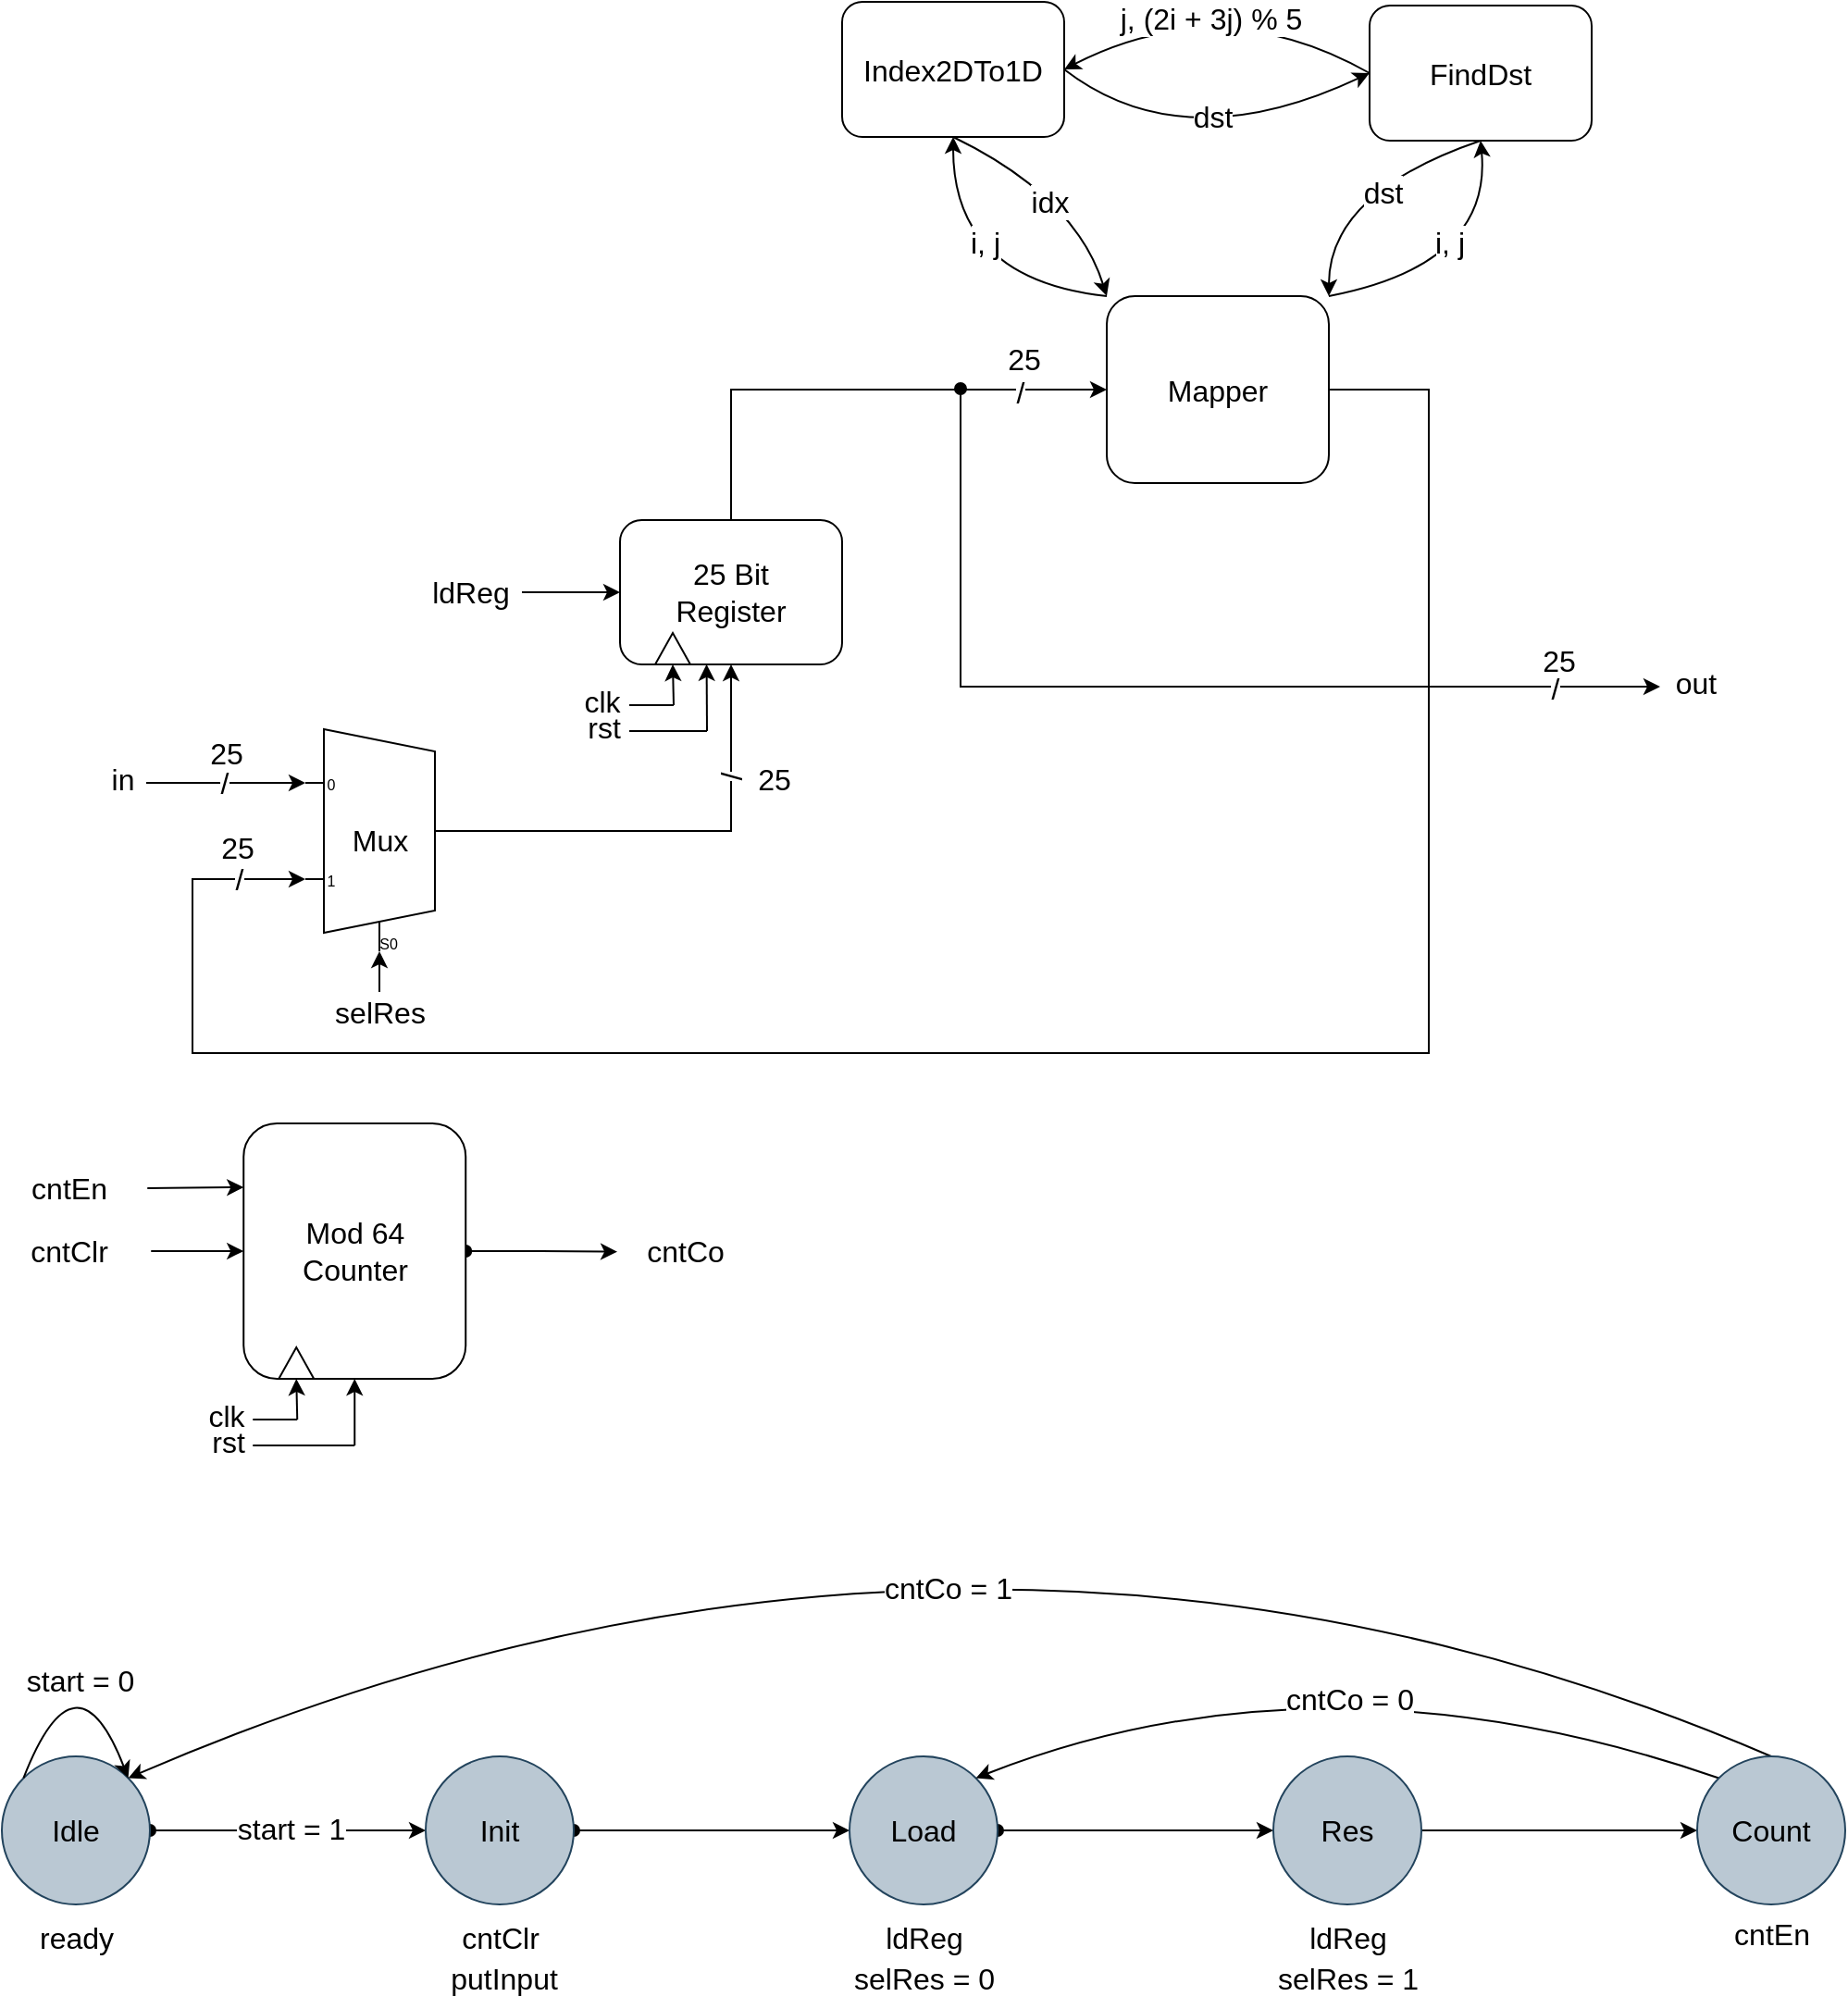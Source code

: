 <mxfile version="20.8.10" type="device"><diagram name="Page-1" id="tphvAxMxWx3iUPVhw0sr"><mxGraphModel dx="1480" dy="866" grid="0" gridSize="10" guides="1" tooltips="1" connect="1" arrows="1" fold="1" page="1" pageScale="1" pageWidth="1100" pageHeight="1700" math="1" shadow="0"><root><mxCell id="0"/><mxCell id="1" parent="0"/><mxCell id="GRR2Wr70TwKXzPDTEdlM-90" style="edgeStyle=orthogonalEdgeStyle;rounded=0;orthogonalLoop=1;jettySize=auto;html=1;exitX=1;exitY=0.5;exitDx=0;exitDy=0;entryX=0;entryY=0.5;entryDx=0;entryDy=0;fontSize=16;startArrow=oval;startFill=1;endArrow=classic;endFill=1;endSize=6;" parent="1" source="pJQEHrgMulMxvRUhCJdg-72" target="GRR2Wr70TwKXzPDTEdlM-89" edge="1"><mxGeometry relative="1" as="geometry"/></mxCell><mxCell id="GRR2Wr70TwKXzPDTEdlM-91" value="start = 1" style="edgeLabel;html=1;align=center;verticalAlign=middle;resizable=0;points=[];fontSize=16;" parent="GRR2Wr70TwKXzPDTEdlM-90" vertex="1" connectable="0"><mxGeometry x="0.181" y="-2" relative="1" as="geometry"><mxPoint x="-12" y="-3" as="offset"/></mxGeometry></mxCell><mxCell id="pJQEHrgMulMxvRUhCJdg-72" value="Idle" style="ellipse;whiteSpace=wrap;html=1;aspect=fixed;fontSize=16;fillColor=#bac8d3;strokeColor=#23445d;" parent="1" vertex="1"><mxGeometry x="72" y="976" width="80" height="80" as="geometry"/></mxCell><mxCell id="GRR2Wr70TwKXzPDTEdlM-34" style="edgeStyle=orthogonalEdgeStyle;rounded=0;orthogonalLoop=1;jettySize=auto;html=1;exitX=1;exitY=0.5;exitDx=0;exitDy=-5;exitPerimeter=0;entryX=0.5;entryY=1;entryDx=0;entryDy=0;fontSize=16;endArrow=classic;endFill=1;endSize=6;" parent="1" source="GRR2Wr70TwKXzPDTEdlM-14" target="GRR2Wr70TwKXzPDTEdlM-21" edge="1"><mxGeometry relative="1" as="geometry"/></mxCell><mxCell id="GRR2Wr70TwKXzPDTEdlM-35" value="/" style="edgeLabel;html=1;align=center;verticalAlign=middle;resizable=0;points=[];fontSize=16;rotation=90;" parent="GRR2Wr70TwKXzPDTEdlM-34" vertex="1" connectable="0"><mxGeometry x="0.506" y="-1" relative="1" as="geometry"><mxPoint as="offset"/></mxGeometry></mxCell><mxCell id="GRR2Wr70TwKXzPDTEdlM-14" value="Mux" style="shadow=0;dashed=0;align=center;html=1;strokeWidth=1;shape=mxgraph.electrical.abstract.mux2;labelBackgroundColor=default;fontSize=16;" parent="1" vertex="1"><mxGeometry x="236" y="421" width="80" height="120" as="geometry"/></mxCell><mxCell id="GRR2Wr70TwKXzPDTEdlM-15" value="" style="endArrow=classic;html=1;rounded=0;fontSize=16;endSize=6;entryX=0.375;entryY=1;entryDx=10;entryDy=0;entryPerimeter=0;" parent="1" target="GRR2Wr70TwKXzPDTEdlM-14" edge="1"><mxGeometry width="50" height="50" relative="1" as="geometry"><mxPoint x="276" y="563" as="sourcePoint"/><mxPoint x="470" y="540" as="targetPoint"/></mxGeometry></mxCell><mxCell id="GRR2Wr70TwKXzPDTEdlM-16" value="selRes" style="text;html=1;align=center;verticalAlign=middle;resizable=0;points=[];autosize=1;strokeColor=none;fillColor=none;fontSize=16;" parent="1" vertex="1"><mxGeometry x="242.5" y="558" width="67" height="31" as="geometry"/></mxCell><mxCell id="GRR2Wr70TwKXzPDTEdlM-17" value="" style="endArrow=classic;html=1;rounded=0;fontSize=16;endSize=6;entryX=0;entryY=0.217;entryDx=0;entryDy=3;entryPerimeter=0;" parent="1" target="GRR2Wr70TwKXzPDTEdlM-14" edge="1"><mxGeometry width="50" height="50" relative="1" as="geometry"><mxPoint x="150" y="450" as="sourcePoint"/><mxPoint x="261" y="438" as="targetPoint"/></mxGeometry></mxCell><mxCell id="GRR2Wr70TwKXzPDTEdlM-18" value="/" style="edgeLabel;html=1;align=center;verticalAlign=middle;resizable=0;points=[];fontSize=16;" parent="GRR2Wr70TwKXzPDTEdlM-17" vertex="1" connectable="0"><mxGeometry x="0.205" y="-2" relative="1" as="geometry"><mxPoint x="-10" y="-2" as="offset"/></mxGeometry></mxCell><mxCell id="GRR2Wr70TwKXzPDTEdlM-19" value="25" style="text;html=1;align=center;verticalAlign=middle;resizable=0;points=[];autosize=1;strokeColor=none;fillColor=none;fontSize=16;" parent="1" vertex="1"><mxGeometry x="175" y="418" width="36" height="31" as="geometry"/></mxCell><mxCell id="GRR2Wr70TwKXzPDTEdlM-20" value="in" style="text;html=1;align=center;verticalAlign=middle;resizable=0;points=[];autosize=1;strokeColor=none;fillColor=none;fontSize=16;" parent="1" vertex="1"><mxGeometry x="122" y="432" width="30" height="31" as="geometry"/></mxCell><mxCell id="GRR2Wr70TwKXzPDTEdlM-41" style="edgeStyle=orthogonalEdgeStyle;rounded=0;orthogonalLoop=1;jettySize=auto;html=1;exitX=0.5;exitY=0;exitDx=0;exitDy=0;entryX=0;entryY=0.5;entryDx=0;entryDy=0;fontSize=16;endArrow=classic;endFill=1;endSize=6;" parent="1" source="GRR2Wr70TwKXzPDTEdlM-21" target="GRR2Wr70TwKXzPDTEdlM-39" edge="1"><mxGeometry relative="1" as="geometry"/></mxCell><mxCell id="GRR2Wr70TwKXzPDTEdlM-42" value="/" style="edgeLabel;html=1;align=center;verticalAlign=middle;resizable=0;points=[];fontSize=16;" parent="GRR2Wr70TwKXzPDTEdlM-41" vertex="1" connectable="0"><mxGeometry x="0.651" y="-1" relative="1" as="geometry"><mxPoint as="offset"/></mxGeometry></mxCell><mxCell id="GRR2Wr70TwKXzPDTEdlM-21" value="&lt;font style=&quot;font-size: 16px;&quot;&gt;25 Bit&lt;br&gt;Register&lt;br&gt;&lt;/font&gt;" style="rounded=1;whiteSpace=wrap;html=1;" parent="1" vertex="1"><mxGeometry x="406" y="308" width="120" height="78" as="geometry"/></mxCell><mxCell id="GRR2Wr70TwKXzPDTEdlM-22" value="" style="triangle;whiteSpace=wrap;html=1;fontSize=16;rotation=-90;" parent="1" vertex="1"><mxGeometry x="426" y="368" width="17" height="19" as="geometry"/></mxCell><mxCell id="GRR2Wr70TwKXzPDTEdlM-23" value="" style="endArrow=classic;html=1;rounded=0;fontSize=16;entryX=0;entryY=0.5;entryDx=0;entryDy=0;" parent="1" target="GRR2Wr70TwKXzPDTEdlM-22" edge="1"><mxGeometry width="50" height="50" relative="1" as="geometry"><mxPoint x="435.0" y="408" as="sourcePoint"/><mxPoint x="664" y="437" as="targetPoint"/></mxGeometry></mxCell><mxCell id="GRR2Wr70TwKXzPDTEdlM-24" value="" style="endArrow=none;html=1;rounded=0;fontSize=16;" parent="1" edge="1"><mxGeometry width="50" height="50" relative="1" as="geometry"><mxPoint x="411" y="408" as="sourcePoint"/><mxPoint x="435.0" y="408" as="targetPoint"/></mxGeometry></mxCell><mxCell id="GRR2Wr70TwKXzPDTEdlM-25" value="" style="endArrow=classic;html=1;rounded=0;fontSize=16;entryX=0.39;entryY=0.999;entryDx=0;entryDy=0;entryPerimeter=0;" parent="1" target="GRR2Wr70TwKXzPDTEdlM-21" edge="1"><mxGeometry width="50" height="50" relative="1" as="geometry"><mxPoint x="453" y="422" as="sourcePoint"/><mxPoint x="459" y="409" as="targetPoint"/></mxGeometry></mxCell><mxCell id="GRR2Wr70TwKXzPDTEdlM-26" value="" style="endArrow=none;html=1;rounded=0;fontSize=16;" parent="1" edge="1"><mxGeometry width="50" height="50" relative="1" as="geometry"><mxPoint x="411" y="422" as="sourcePoint"/><mxPoint x="453" y="422" as="targetPoint"/></mxGeometry></mxCell><mxCell id="GRR2Wr70TwKXzPDTEdlM-27" value="clk" style="text;html=1;align=center;verticalAlign=middle;resizable=0;points=[];autosize=1;strokeColor=none;fillColor=none;fontSize=16;" parent="1" vertex="1"><mxGeometry x="377" y="390" width="38" height="31" as="geometry"/></mxCell><mxCell id="GRR2Wr70TwKXzPDTEdlM-28" value="rst" style="text;html=1;align=center;verticalAlign=middle;resizable=0;points=[];autosize=1;strokeColor=none;fillColor=none;fontSize=16;" parent="1" vertex="1"><mxGeometry x="379" y="404" width="36" height="31" as="geometry"/></mxCell><mxCell id="GRR2Wr70TwKXzPDTEdlM-36" value="25" style="text;html=1;align=center;verticalAlign=middle;resizable=0;points=[];autosize=1;strokeColor=none;fillColor=none;fontSize=16;" parent="1" vertex="1"><mxGeometry x="471" y="432" width="36" height="31" as="geometry"/></mxCell><mxCell id="GRR2Wr70TwKXzPDTEdlM-37" value="" style="endArrow=classic;html=1;rounded=0;fontSize=16;endSize=6;entryX=0;entryY=0.5;entryDx=0;entryDy=0;" parent="1" target="GRR2Wr70TwKXzPDTEdlM-21" edge="1"><mxGeometry width="50" height="50" relative="1" as="geometry"><mxPoint x="353" y="347" as="sourcePoint"/><mxPoint x="647" y="359" as="targetPoint"/></mxGeometry></mxCell><mxCell id="GRR2Wr70TwKXzPDTEdlM-38" value="ldReg" style="text;html=1;align=center;verticalAlign=middle;resizable=0;points=[];autosize=1;strokeColor=none;fillColor=none;fontSize=16;" parent="1" vertex="1"><mxGeometry x="295" y="331.5" width="60" height="31" as="geometry"/></mxCell><mxCell id="GRR2Wr70TwKXzPDTEdlM-59" style="edgeStyle=orthogonalEdgeStyle;rounded=0;orthogonalLoop=1;jettySize=auto;html=1;exitX=1;exitY=0.5;exitDx=0;exitDy=0;entryX=0;entryY=0.65;entryDx=0;entryDy=3;entryPerimeter=0;fontSize=16;endArrow=classic;endFill=1;endSize=6;" parent="1" source="GRR2Wr70TwKXzPDTEdlM-39" target="GRR2Wr70TwKXzPDTEdlM-14" edge="1"><mxGeometry relative="1" as="geometry"><Array as="points"><mxPoint x="843" y="237"/><mxPoint x="843" y="596"/><mxPoint x="175" y="596"/><mxPoint x="175" y="502"/></Array></mxGeometry></mxCell><mxCell id="GRR2Wr70TwKXzPDTEdlM-60" value="/" style="edgeLabel;html=1;align=center;verticalAlign=middle;resizable=0;points=[];fontSize=16;" parent="GRR2Wr70TwKXzPDTEdlM-59" vertex="1" connectable="0"><mxGeometry x="0.931" relative="1" as="geometry"><mxPoint x="6" as="offset"/></mxGeometry></mxCell><mxCell id="GRR2Wr70TwKXzPDTEdlM-39" value="&lt;font style=&quot;font-size: 16px;&quot;&gt;Mapper&lt;br&gt;&lt;/font&gt;" style="rounded=1;whiteSpace=wrap;html=1;" parent="1" vertex="1"><mxGeometry x="669" y="187" width="120" height="101" as="geometry"/></mxCell><mxCell id="GRR2Wr70TwKXzPDTEdlM-43" value="25" style="text;html=1;align=center;verticalAlign=middle;resizable=0;points=[];autosize=1;strokeColor=none;fillColor=none;fontSize=16;" parent="1" vertex="1"><mxGeometry x="606" y="205" width="36" height="31" as="geometry"/></mxCell><mxCell id="GRR2Wr70TwKXzPDTEdlM-44" value="&lt;font style=&quot;font-size: 16px;&quot;&gt;Index2DTo1D&lt;br&gt;&lt;/font&gt;" style="rounded=1;whiteSpace=wrap;html=1;" parent="1" vertex="1"><mxGeometry x="526" y="28" width="120" height="73" as="geometry"/></mxCell><mxCell id="GRR2Wr70TwKXzPDTEdlM-45" value="&lt;font style=&quot;font-size: 16px;&quot;&gt;FindDst&lt;br&gt;&lt;/font&gt;" style="rounded=1;whiteSpace=wrap;html=1;" parent="1" vertex="1"><mxGeometry x="811" y="30" width="120" height="73" as="geometry"/></mxCell><mxCell id="GRR2Wr70TwKXzPDTEdlM-46" value="" style="curved=1;endArrow=classic;html=1;rounded=0;fontSize=16;endSize=6;exitX=1;exitY=0.5;exitDx=0;exitDy=0;entryX=0;entryY=0.5;entryDx=0;entryDy=0;" parent="1" source="GRR2Wr70TwKXzPDTEdlM-44" target="GRR2Wr70TwKXzPDTEdlM-45" edge="1"><mxGeometry width="50" height="50" relative="1" as="geometry"><mxPoint x="597" y="219" as="sourcePoint"/><mxPoint x="647" y="169" as="targetPoint"/><Array as="points"><mxPoint x="710" y="114"/></Array></mxGeometry></mxCell><mxCell id="GRR2Wr70TwKXzPDTEdlM-47" value="dst" style="edgeLabel;html=1;align=center;verticalAlign=middle;resizable=0;points=[];fontSize=16;" parent="GRR2Wr70TwKXzPDTEdlM-46" vertex="1" connectable="0"><mxGeometry x="0.085" y="14" relative="1" as="geometry"><mxPoint y="-2" as="offset"/></mxGeometry></mxCell><mxCell id="GRR2Wr70TwKXzPDTEdlM-48" value="" style="curved=1;endArrow=classic;html=1;rounded=0;fontSize=16;endSize=6;exitX=0;exitY=0.5;exitDx=0;exitDy=0;entryX=1;entryY=0.5;entryDx=0;entryDy=0;" parent="1" source="GRR2Wr70TwKXzPDTEdlM-45" target="GRR2Wr70TwKXzPDTEdlM-44" edge="1"><mxGeometry width="50" height="50" relative="1" as="geometry"><mxPoint x="597" y="219" as="sourcePoint"/><mxPoint x="647" y="169" as="targetPoint"/><Array as="points"><mxPoint x="731" y="21"/></Array></mxGeometry></mxCell><mxCell id="GRR2Wr70TwKXzPDTEdlM-50" value="j, (2i + 3j) % 5" style="edgeLabel;html=1;align=center;verticalAlign=middle;resizable=0;points=[];fontSize=16;" parent="GRR2Wr70TwKXzPDTEdlM-48" vertex="1" connectable="0"><mxGeometry x="-0.122" y="18" relative="1" as="geometry"><mxPoint x="-6" y="-5" as="offset"/></mxGeometry></mxCell><mxCell id="GRR2Wr70TwKXzPDTEdlM-51" value="" style="curved=1;endArrow=classic;html=1;rounded=0;fontSize=16;endSize=6;entryX=0.5;entryY=1;entryDx=0;entryDy=0;exitX=0;exitY=0;exitDx=0;exitDy=0;" parent="1" source="GRR2Wr70TwKXzPDTEdlM-39" target="GRR2Wr70TwKXzPDTEdlM-44" edge="1"><mxGeometry width="50" height="50" relative="1" as="geometry"><mxPoint x="597" y="219" as="sourcePoint"/><mxPoint x="647" y="169" as="targetPoint"/><Array as="points"><mxPoint x="586" y="178"/></Array></mxGeometry></mxCell><mxCell id="GRR2Wr70TwKXzPDTEdlM-52" value="i, j" style="edgeLabel;html=1;align=center;verticalAlign=middle;resizable=0;points=[];fontSize=16;" parent="GRR2Wr70TwKXzPDTEdlM-51" vertex="1" connectable="0"><mxGeometry x="0.277" y="-15" relative="1" as="geometry"><mxPoint x="2" y="-1" as="offset"/></mxGeometry></mxCell><mxCell id="GRR2Wr70TwKXzPDTEdlM-53" value="" style="curved=1;endArrow=classic;html=1;rounded=0;fontSize=16;endSize=6;exitX=1;exitY=0;exitDx=0;exitDy=0;entryX=0.5;entryY=1;entryDx=0;entryDy=0;" parent="1" source="GRR2Wr70TwKXzPDTEdlM-39" target="GRR2Wr70TwKXzPDTEdlM-45" edge="1"><mxGeometry width="50" height="50" relative="1" as="geometry"><mxPoint x="597" y="219" as="sourcePoint"/><mxPoint x="647" y="169" as="targetPoint"/><Array as="points"><mxPoint x="877" y="170"/></Array></mxGeometry></mxCell><mxCell id="GRR2Wr70TwKXzPDTEdlM-54" value="i, j" style="edgeLabel;html=1;align=center;verticalAlign=middle;resizable=0;points=[];fontSize=16;" parent="GRR2Wr70TwKXzPDTEdlM-53" vertex="1" connectable="0"><mxGeometry x="0.328" y="16" relative="1" as="geometry"><mxPoint x="-6" y="1" as="offset"/></mxGeometry></mxCell><mxCell id="GRR2Wr70TwKXzPDTEdlM-55" value="" style="curved=1;endArrow=classic;html=1;rounded=0;fontSize=16;endSize=6;exitX=0.5;exitY=1;exitDx=0;exitDy=0;entryX=0;entryY=0;entryDx=0;entryDy=0;" parent="1" source="GRR2Wr70TwKXzPDTEdlM-44" target="GRR2Wr70TwKXzPDTEdlM-39" edge="1"><mxGeometry width="50" height="50" relative="1" as="geometry"><mxPoint x="597" y="219" as="sourcePoint"/><mxPoint x="647" y="169" as="targetPoint"/><Array as="points"><mxPoint x="652" y="133"/></Array></mxGeometry></mxCell><mxCell id="GRR2Wr70TwKXzPDTEdlM-56" value="idx" style="edgeLabel;html=1;align=center;verticalAlign=middle;resizable=0;points=[];fontSize=16;" parent="GRR2Wr70TwKXzPDTEdlM-55" vertex="1" connectable="0"><mxGeometry x="-0.043" y="-6" relative="1" as="geometry"><mxPoint x="-1" y="2" as="offset"/></mxGeometry></mxCell><mxCell id="GRR2Wr70TwKXzPDTEdlM-57" value="" style="curved=1;endArrow=classic;html=1;rounded=0;fontSize=16;endSize=6;exitX=0.5;exitY=1;exitDx=0;exitDy=0;entryX=1;entryY=0;entryDx=0;entryDy=0;" parent="1" source="GRR2Wr70TwKXzPDTEdlM-45" target="GRR2Wr70TwKXzPDTEdlM-39" edge="1"><mxGeometry width="50" height="50" relative="1" as="geometry"><mxPoint x="597" y="219" as="sourcePoint"/><mxPoint x="647" y="169" as="targetPoint"/><Array as="points"><mxPoint x="789" y="131"/></Array></mxGeometry></mxCell><mxCell id="GRR2Wr70TwKXzPDTEdlM-58" value="dst" style="edgeLabel;html=1;align=center;verticalAlign=middle;resizable=0;points=[];fontSize=16;" parent="GRR2Wr70TwKXzPDTEdlM-57" vertex="1" connectable="0"><mxGeometry x="-0.146" y="8" relative="1" as="geometry"><mxPoint x="2" as="offset"/></mxGeometry></mxCell><mxCell id="GRR2Wr70TwKXzPDTEdlM-61" value="25" style="text;html=1;align=center;verticalAlign=middle;resizable=0;points=[];autosize=1;strokeColor=none;fillColor=none;fontSize=16;" parent="1" vertex="1"><mxGeometry x="181" y="469" width="36" height="31" as="geometry"/></mxCell><mxCell id="GRR2Wr70TwKXzPDTEdlM-62" value="" style="endArrow=classic;html=1;rounded=0;fontSize=16;endSize=6;startArrow=oval;startFill=1;edgeStyle=orthogonalEdgeStyle;" parent="1" edge="1"><mxGeometry width="50" height="50" relative="1" as="geometry"><mxPoint x="590" y="237" as="sourcePoint"/><mxPoint x="968" y="398" as="targetPoint"/><Array as="points"><mxPoint x="590" y="341"/><mxPoint x="590" y="341"/></Array></mxGeometry></mxCell><mxCell id="GRR2Wr70TwKXzPDTEdlM-63" value="/" style="edgeLabel;html=1;align=center;verticalAlign=middle;resizable=0;points=[];fontSize=16;" parent="GRR2Wr70TwKXzPDTEdlM-62" vertex="1" connectable="0"><mxGeometry x="0.792" y="-1" relative="1" as="geometry"><mxPoint x="-1" as="offset"/></mxGeometry></mxCell><mxCell id="GRR2Wr70TwKXzPDTEdlM-64" value="25" style="text;html=1;align=center;verticalAlign=middle;resizable=0;points=[];autosize=1;strokeColor=none;fillColor=none;fontSize=16;" parent="1" vertex="1"><mxGeometry x="895" y="368" width="36" height="31" as="geometry"/></mxCell><mxCell id="GRR2Wr70TwKXzPDTEdlM-65" value="out" style="text;html=1;align=center;verticalAlign=middle;resizable=0;points=[];autosize=1;strokeColor=none;fillColor=none;fontSize=16;" parent="1" vertex="1"><mxGeometry x="967" y="380" width="40" height="31" as="geometry"/></mxCell><mxCell id="GRR2Wr70TwKXzPDTEdlM-80" style="edgeStyle=orthogonalEdgeStyle;rounded=0;orthogonalLoop=1;jettySize=auto;html=1;exitX=1;exitY=0.5;exitDx=0;exitDy=0;fontSize=16;startArrow=oval;startFill=1;endArrow=classic;endFill=1;endSize=6;" parent="1" source="GRR2Wr70TwKXzPDTEdlM-68" edge="1"><mxGeometry relative="1" as="geometry"><mxPoint x="404.529" y="703.353" as="targetPoint"/></mxGeometry></mxCell><mxCell id="GRR2Wr70TwKXzPDTEdlM-68" value="&lt;font style=&quot;font-size: 16px;&quot;&gt;Mod 64&lt;br&gt;Counter&lt;br&gt;&lt;/font&gt;" style="rounded=1;whiteSpace=wrap;html=1;" parent="1" vertex="1"><mxGeometry x="202.62" y="634" width="120" height="138" as="geometry"/></mxCell><mxCell id="GRR2Wr70TwKXzPDTEdlM-69" value="" style="triangle;whiteSpace=wrap;html=1;fontSize=16;rotation=-90;" parent="1" vertex="1"><mxGeometry x="222.62" y="754" width="17" height="19" as="geometry"/></mxCell><mxCell id="GRR2Wr70TwKXzPDTEdlM-70" value="" style="endArrow=classic;html=1;rounded=0;fontSize=16;entryX=0;entryY=0.5;entryDx=0;entryDy=0;" parent="1" target="GRR2Wr70TwKXzPDTEdlM-69" edge="1"><mxGeometry width="50" height="50" relative="1" as="geometry"><mxPoint x="231.62" y="794" as="sourcePoint"/><mxPoint x="460.62" y="823" as="targetPoint"/></mxGeometry></mxCell><mxCell id="GRR2Wr70TwKXzPDTEdlM-71" value="" style="endArrow=none;html=1;rounded=0;fontSize=16;" parent="1" edge="1"><mxGeometry width="50" height="50" relative="1" as="geometry"><mxPoint x="207.62" y="794" as="sourcePoint"/><mxPoint x="231.62" y="794" as="targetPoint"/></mxGeometry></mxCell><mxCell id="GRR2Wr70TwKXzPDTEdlM-72" value="" style="endArrow=classic;html=1;rounded=0;fontSize=16;entryX=0.5;entryY=1;entryDx=0;entryDy=0;" parent="1" target="GRR2Wr70TwKXzPDTEdlM-68" edge="1"><mxGeometry width="50" height="50" relative="1" as="geometry"><mxPoint x="262.62" y="808" as="sourcePoint"/><mxPoint x="255.62" y="795" as="targetPoint"/></mxGeometry></mxCell><mxCell id="GRR2Wr70TwKXzPDTEdlM-73" value="" style="endArrow=none;html=1;rounded=0;fontSize=16;" parent="1" edge="1"><mxGeometry width="50" height="50" relative="1" as="geometry"><mxPoint x="207.62" y="808" as="sourcePoint"/><mxPoint x="262.62" y="808" as="targetPoint"/></mxGeometry></mxCell><mxCell id="GRR2Wr70TwKXzPDTEdlM-74" value="clk" style="text;html=1;align=center;verticalAlign=middle;resizable=0;points=[];autosize=1;strokeColor=none;fillColor=none;fontSize=16;" parent="1" vertex="1"><mxGeometry x="173.62" y="776" width="38" height="31" as="geometry"/></mxCell><mxCell id="GRR2Wr70TwKXzPDTEdlM-75" value="rst" style="text;html=1;align=center;verticalAlign=middle;resizable=0;points=[];autosize=1;strokeColor=none;fillColor=none;fontSize=16;" parent="1" vertex="1"><mxGeometry x="175.62" y="790" width="36" height="31" as="geometry"/></mxCell><mxCell id="GRR2Wr70TwKXzPDTEdlM-76" value="" style="endArrow=classic;html=1;rounded=0;fontSize=16;entryX=0;entryY=0.25;entryDx=0;entryDy=0;" parent="1" target="GRR2Wr70TwKXzPDTEdlM-68" edge="1"><mxGeometry width="50" height="50" relative="1" as="geometry"><mxPoint x="150.62" y="669.0" as="sourcePoint"/><mxPoint x="529.62" y="830" as="targetPoint"/></mxGeometry></mxCell><mxCell id="GRR2Wr70TwKXzPDTEdlM-77" value="" style="endArrow=classic;html=1;rounded=0;fontSize=16;entryX=0;entryY=0.5;entryDx=0;entryDy=0;" parent="1" target="GRR2Wr70TwKXzPDTEdlM-68" edge="1"><mxGeometry width="50" height="50" relative="1" as="geometry"><mxPoint x="152.62" y="703" as="sourcePoint"/><mxPoint x="286.62" y="741" as="targetPoint"/></mxGeometry></mxCell><mxCell id="GRR2Wr70TwKXzPDTEdlM-78" value="cntEn" style="text;html=1;align=center;verticalAlign=middle;resizable=0;points=[];autosize=1;strokeColor=none;fillColor=none;fontSize=16;" parent="1" vertex="1"><mxGeometry x="78.62" y="653" width="59" height="31" as="geometry"/></mxCell><mxCell id="GRR2Wr70TwKXzPDTEdlM-79" value="cntClr" style="text;html=1;align=center;verticalAlign=middle;resizable=0;points=[];autosize=1;strokeColor=none;fillColor=none;fontSize=16;" parent="1" vertex="1"><mxGeometry x="77.62" y="687.5" width="60" height="31" as="geometry"/></mxCell><mxCell id="GRR2Wr70TwKXzPDTEdlM-81" value="cntCo" style="text;html=1;align=center;verticalAlign=middle;resizable=0;points=[];autosize=1;strokeColor=none;fillColor=none;fontSize=16;" parent="1" vertex="1"><mxGeometry x="411" y="687.5" width="60" height="31" as="geometry"/></mxCell><mxCell id="GRR2Wr70TwKXzPDTEdlM-82" value="ready" style="text;html=1;align=center;verticalAlign=middle;resizable=0;points=[];autosize=1;strokeColor=none;fillColor=none;fontSize=16;" parent="1" vertex="1"><mxGeometry x="83" y="1058" width="58" height="31" as="geometry"/></mxCell><mxCell id="GRR2Wr70TwKXzPDTEdlM-83" value="" style="curved=1;endArrow=classic;html=1;rounded=0;fontSize=16;endSize=6;exitX=0;exitY=0;exitDx=0;exitDy=0;entryX=1;entryY=0;entryDx=0;entryDy=0;" parent="1" source="pJQEHrgMulMxvRUhCJdg-72" target="pJQEHrgMulMxvRUhCJdg-72" edge="1"><mxGeometry width="50" height="50" relative="1" as="geometry"><mxPoint x="523" y="1086" as="sourcePoint"/><mxPoint x="573" y="1036" as="targetPoint"/><Array as="points"><mxPoint x="112" y="915"/></Array></mxGeometry></mxCell><mxCell id="GRR2Wr70TwKXzPDTEdlM-88" value="start = 0" style="text;html=1;align=center;verticalAlign=middle;resizable=0;points=[];autosize=1;strokeColor=none;fillColor=none;fontSize=16;" parent="1" vertex="1"><mxGeometry x="76" y="919" width="76" height="31" as="geometry"/></mxCell><mxCell id="GRR2Wr70TwKXzPDTEdlM-95" style="edgeStyle=orthogonalEdgeStyle;rounded=0;orthogonalLoop=1;jettySize=auto;html=1;exitX=1;exitY=0.5;exitDx=0;exitDy=0;entryX=0;entryY=0.5;entryDx=0;entryDy=0;fontSize=16;startArrow=oval;startFill=1;endArrow=classic;endFill=1;endSize=6;" parent="1" source="GRR2Wr70TwKXzPDTEdlM-89" target="GRR2Wr70TwKXzPDTEdlM-94" edge="1"><mxGeometry relative="1" as="geometry"/></mxCell><mxCell id="GRR2Wr70TwKXzPDTEdlM-89" value="Init" style="ellipse;whiteSpace=wrap;html=1;aspect=fixed;fontSize=16;fillColor=#bac8d3;strokeColor=#23445d;" parent="1" vertex="1"><mxGeometry x="301" y="976" width="80" height="80" as="geometry"/></mxCell><mxCell id="GRR2Wr70TwKXzPDTEdlM-92" value="cntClr" style="text;html=1;align=center;verticalAlign=middle;resizable=0;points=[];autosize=1;strokeColor=none;fillColor=none;fontSize=16;" parent="1" vertex="1"><mxGeometry x="311" y="1058" width="60" height="31" as="geometry"/></mxCell><mxCell id="GRR2Wr70TwKXzPDTEdlM-93" value="putInput" style="text;html=1;align=center;verticalAlign=middle;resizable=0;points=[];autosize=1;strokeColor=none;fillColor=none;fontSize=16;" parent="1" vertex="1"><mxGeometry x="305" y="1080" width="76" height="31" as="geometry"/></mxCell><mxCell id="GRR2Wr70TwKXzPDTEdlM-99" style="edgeStyle=orthogonalEdgeStyle;rounded=0;orthogonalLoop=1;jettySize=auto;html=1;exitX=1;exitY=0.5;exitDx=0;exitDy=0;entryX=0;entryY=0.5;entryDx=0;entryDy=0;fontSize=16;startArrow=oval;startFill=1;endArrow=classic;endFill=1;endSize=6;" parent="1" source="GRR2Wr70TwKXzPDTEdlM-94" target="GRR2Wr70TwKXzPDTEdlM-98" edge="1"><mxGeometry relative="1" as="geometry"/></mxCell><mxCell id="GRR2Wr70TwKXzPDTEdlM-94" value="Load" style="ellipse;whiteSpace=wrap;html=1;aspect=fixed;fontSize=16;fillColor=#bac8d3;strokeColor=#23445d;" parent="1" vertex="1"><mxGeometry x="530" y="976" width="80" height="80" as="geometry"/></mxCell><mxCell id="GRR2Wr70TwKXzPDTEdlM-96" value="ldReg" style="text;html=1;align=center;verticalAlign=middle;resizable=0;points=[];autosize=1;strokeColor=none;fillColor=none;fontSize=16;" parent="1" vertex="1"><mxGeometry x="540" y="1058" width="60" height="31" as="geometry"/></mxCell><mxCell id="GRR2Wr70TwKXzPDTEdlM-97" value="selRes = 0" style="text;html=1;align=center;verticalAlign=middle;resizable=0;points=[];autosize=1;strokeColor=none;fillColor=none;fontSize=16;" parent="1" vertex="1"><mxGeometry x="523" y="1080" width="94" height="31" as="geometry"/></mxCell><mxCell id="VH97rMG8u-PPRrfKN1Df-2" style="edgeStyle=orthogonalEdgeStyle;rounded=0;orthogonalLoop=1;jettySize=auto;html=1;exitX=1;exitY=0.5;exitDx=0;exitDy=0;entryX=0;entryY=0.5;entryDx=0;entryDy=0;" edge="1" parent="1" source="GRR2Wr70TwKXzPDTEdlM-98" target="VH97rMG8u-PPRrfKN1Df-1"><mxGeometry relative="1" as="geometry"/></mxCell><mxCell id="GRR2Wr70TwKXzPDTEdlM-98" value="Res" style="ellipse;whiteSpace=wrap;html=1;aspect=fixed;fontSize=16;fillColor=#bac8d3;strokeColor=#23445d;" parent="1" vertex="1"><mxGeometry x="759" y="976" width="80" height="80" as="geometry"/></mxCell><mxCell id="GRR2Wr70TwKXzPDTEdlM-100" value="ldReg" style="text;html=1;align=center;verticalAlign=middle;resizable=0;points=[];autosize=1;strokeColor=none;fillColor=none;fontSize=16;" parent="1" vertex="1"><mxGeometry x="769" y="1058" width="60" height="31" as="geometry"/></mxCell><mxCell id="GRR2Wr70TwKXzPDTEdlM-102" value="selRes = 1" style="text;html=1;align=center;verticalAlign=middle;resizable=0;points=[];autosize=1;strokeColor=none;fillColor=none;fontSize=16;" parent="1" vertex="1"><mxGeometry x="752" y="1080" width="94" height="31" as="geometry"/></mxCell><mxCell id="GRR2Wr70TwKXzPDTEdlM-103" value="cntEn" style="text;html=1;align=center;verticalAlign=middle;resizable=0;points=[];autosize=1;strokeColor=none;fillColor=none;fontSize=16;" parent="1" vertex="1"><mxGeometry x="998.5" y="1056" width="59" height="31" as="geometry"/></mxCell><mxCell id="GRR2Wr70TwKXzPDTEdlM-104" value="" style="curved=1;endArrow=classic;html=1;rounded=0;fontSize=16;endSize=6;entryX=1;entryY=0;entryDx=0;entryDy=0;exitX=0;exitY=0;exitDx=0;exitDy=0;" parent="1" source="VH97rMG8u-PPRrfKN1Df-1" target="GRR2Wr70TwKXzPDTEdlM-94" edge="1"><mxGeometry width="50" height="50" relative="1" as="geometry"><mxPoint x="523" y="1086" as="sourcePoint"/><mxPoint x="573" y="1036" as="targetPoint"/><Array as="points"><mxPoint x="786" y="914"/></Array></mxGeometry></mxCell><mxCell id="GRR2Wr70TwKXzPDTEdlM-105" value="cntCo = 0" style="edgeLabel;html=1;align=center;verticalAlign=middle;resizable=0;points=[];fontSize=16;" parent="GRR2Wr70TwKXzPDTEdlM-104" vertex="1" connectable="0"><mxGeometry x="0.123" y="20" relative="1" as="geometry"><mxPoint x="19" y="7" as="offset"/></mxGeometry></mxCell><mxCell id="GRR2Wr70TwKXzPDTEdlM-106" value="" style="curved=1;endArrow=classic;html=1;rounded=0;fontSize=16;endSize=6;exitX=0.5;exitY=0;exitDx=0;exitDy=0;entryX=1;entryY=0;entryDx=0;entryDy=0;" parent="1" source="VH97rMG8u-PPRrfKN1Df-1" target="pJQEHrgMulMxvRUhCJdg-72" edge="1"><mxGeometry width="50" height="50" relative="1" as="geometry"><mxPoint x="548" y="1118" as="sourcePoint"/><mxPoint x="598" y="1068" as="targetPoint"/><Array as="points"><mxPoint x="597" y="791"/></Array></mxGeometry></mxCell><mxCell id="GRR2Wr70TwKXzPDTEdlM-107" value="cntCo = 1" style="edgeLabel;html=1;align=center;verticalAlign=middle;resizable=0;points=[];fontSize=16;" parent="GRR2Wr70TwKXzPDTEdlM-106" vertex="1" connectable="0"><mxGeometry x="0.023" y="67" relative="1" as="geometry"><mxPoint x="-17" y="22" as="offset"/></mxGeometry></mxCell><mxCell id="VH97rMG8u-PPRrfKN1Df-1" value="Count" style="ellipse;whiteSpace=wrap;html=1;aspect=fixed;fontSize=16;fillColor=#bac8d3;strokeColor=#23445d;" vertex="1" parent="1"><mxGeometry x="988" y="976" width="80" height="80" as="geometry"/></mxCell></root></mxGraphModel></diagram></mxfile>